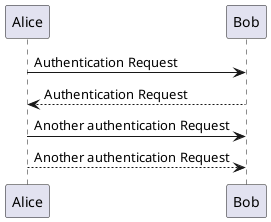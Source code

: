 @startuml timing diagram
Alice -> Bob: Authentication Request
Bob --> Alice: Authentication Request

Alice -> Bob: Another authentication Request
Alice --> Bob: Another authentication Request
@enduml

@startuml actor
actor Foo1
boundary Foo2
control Foo3
entity Foo4
database Foo5
collections Foo6

Foo1 -> Foo2 : To boundary
Foo1 --> Foo3: To control
Foo1 -> Foo4: To entity
Foo1 -> Foo5: To database
Foo1 -> Foo6: To collections

@enduml

@startuml use participant
actor Bob #Red
' The only difference between actor
' and participant is the drawing
participant Alice
participant "I have a really\nlong name" as L #99FF99
/'You can also declare:
  participant L as "I have a really\nlong name" #99FFF99
  '/
Alice -> Bob: Authentication Request
Bob -> Alice: Authentication Request
Bob -> L: Log transaction

@enduml

@startuml use order
participant Last order 30
participant Middle order 20
participant First order 10

@enduml

@startuml use exclude word
Alice -> "Bob()": Hello
"Bob()" -> "This is very\nlong" as Long
' You can also declare:
' "Bob()" -> Long as "This is very \nlong"
Long --> "Bob()": ok

@enduml

@startuml send msg to self
Alice -> Alice: This is a signal to self.\nIt also demonstrates\nmultiline \nnext
@enduml

@startuml arrow style
Bob ->x Alice
Bob -> Alice
Bob ->> Alice
Bob -\ Alice
Bob \\- Alice
Bob //-- Alice
Bob ->o Alice
Bob o\\-- Alice
Bob <-> Alice
Bob <->o Alice
@enduml

@startuml arrow color
Bob -[#red]> Alice: hello
Alice -[#0000FF]-> Bob: ok
@enduml

@startuml autonumber
autonumber
Bob -> Alice: Authentication Request
Bob <- Alice: Authentication Response
@enduml
